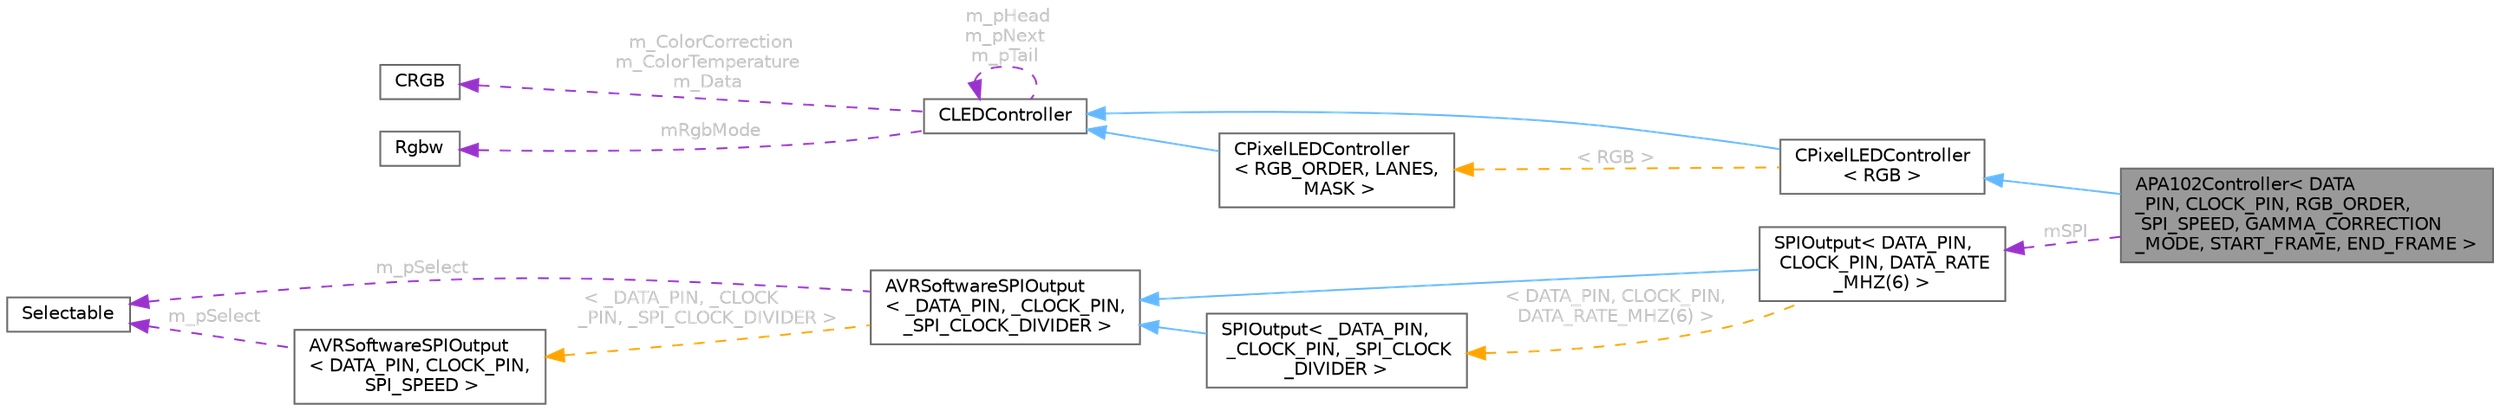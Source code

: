digraph "APA102Controller&lt; DATA_PIN, CLOCK_PIN, RGB_ORDER, SPI_SPEED, GAMMA_CORRECTION_MODE, START_FRAME, END_FRAME &gt;"
{
 // LATEX_PDF_SIZE
  bgcolor="transparent";
  edge [fontname=Helvetica,fontsize=10,labelfontname=Helvetica,labelfontsize=10];
  node [fontname=Helvetica,fontsize=10,shape=box,height=0.2,width=0.4];
  rankdir="LR";
  Node1 [id="Node000001",label="APA102Controller\< DATA\l_PIN, CLOCK_PIN, RGB_ORDER,\l SPI_SPEED, GAMMA_CORRECTION\l_MODE, START_FRAME, END_FRAME \>",height=0.2,width=0.4,color="gray40", fillcolor="grey60", style="filled", fontcolor="black",tooltip="APA102 controller class."];
  Node2 -> Node1 [id="edge1_Node000001_Node000002",dir="back",color="steelblue1",style="solid",tooltip=" "];
  Node2 [id="Node000002",label="CPixelLEDController\l\< RGB \>",height=0.2,width=0.4,color="gray40", fillcolor="white", style="filled",URL="$d0/dc9/class_c_pixel_l_e_d_controller.html",tooltip=" "];
  Node3 -> Node2 [id="edge2_Node000002_Node000003",dir="back",color="steelblue1",style="solid",tooltip=" "];
  Node3 [id="Node000003",label="CLEDController",height=0.2,width=0.4,color="gray40", fillcolor="white", style="filled",URL="$d6/d2c/class_c_l_e_d_controller.html",tooltip="Base definition for an LED controller."];
  Node4 -> Node3 [id="edge3_Node000003_Node000004",dir="back",color="darkorchid3",style="dashed",tooltip=" ",label=" m_ColorCorrection\nm_ColorTemperature\nm_Data",fontcolor="grey" ];
  Node4 [id="Node000004",label="CRGB",height=0.2,width=0.4,color="gray40", fillcolor="white", style="filled",URL="$db/d87/group___pixel_types.html#d7/d82/struct_c_r_g_b",tooltip="Representation of an RGB pixel (Red, Green, Blue)"];
  Node3 -> Node3 [id="edge4_Node000003_Node000003",dir="back",color="darkorchid3",style="dashed",tooltip=" ",label=" m_pHead\nm_pNext\nm_pTail",fontcolor="grey" ];
  Node5 -> Node3 [id="edge5_Node000003_Node000005",dir="back",color="darkorchid3",style="dashed",tooltip=" ",label=" mRgbMode",fontcolor="grey" ];
  Node5 [id="Node000005",label="Rgbw",height=0.2,width=0.4,color="gray40", fillcolor="white", style="filled",URL="$db/d74/struct_rgbw.html",tooltip=" "];
  Node6 -> Node2 [id="edge6_Node000002_Node000006",dir="back",color="orange",style="dashed",tooltip=" ",label=" \< RGB \>",fontcolor="grey" ];
  Node6 [id="Node000006",label="CPixelLEDController\l\< RGB_ORDER, LANES,\l MASK \>",height=0.2,width=0.4,color="gray40", fillcolor="white", style="filled",URL="$d0/dc9/class_c_pixel_l_e_d_controller.html",tooltip="Template extension of the CLEDController class."];
  Node3 -> Node6 [id="edge7_Node000006_Node000003",dir="back",color="steelblue1",style="solid",tooltip=" "];
  Node7 -> Node1 [id="edge8_Node000001_Node000007",dir="back",color="darkorchid3",style="dashed",tooltip=" ",label=" mSPI",fontcolor="grey" ];
  Node7 [id="Node000007",label="SPIOutput\< DATA_PIN,\l CLOCK_PIN, DATA_RATE\l_MHZ(6) \>",height=0.2,width=0.4,color="gray40", fillcolor="white", style="filled",URL="$d3/d97/class_s_p_i_output.html",tooltip=" "];
  Node8 -> Node7 [id="edge9_Node000007_Node000008",dir="back",color="steelblue1",style="solid",tooltip=" "];
  Node8 [id="Node000008",label="AVRSoftwareSPIOutput\l\< _DATA_PIN, _CLOCK_PIN,\l _SPI_CLOCK_DIVIDER \>",height=0.2,width=0.4,color="gray40", fillcolor="white", style="filled",URL="$dc/d57/class_a_v_r_software_s_p_i_output.html",tooltip=" "];
  Node9 -> Node8 [id="edge10_Node000008_Node000009",dir="back",color="darkorchid3",style="dashed",tooltip=" ",label=" m_pSelect",fontcolor="grey" ];
  Node9 [id="Node000009",label="Selectable",height=0.2,width=0.4,color="gray40", fillcolor="white", style="filled",URL="$dd/da1/class_selectable.html",tooltip="Abstract class for \"selectable\" things."];
  Node10 -> Node8 [id="edge11_Node000008_Node000010",dir="back",color="orange",style="dashed",tooltip=" ",label=" \< _DATA_PIN, _CLOCK\l_PIN, _SPI_CLOCK_DIVIDER \>",fontcolor="grey" ];
  Node10 [id="Node000010",label="AVRSoftwareSPIOutput\l\< DATA_PIN, CLOCK_PIN,\l SPI_SPEED \>",height=0.2,width=0.4,color="gray40", fillcolor="white", style="filled",URL="$dc/d57/class_a_v_r_software_s_p_i_output.html",tooltip="Software SPI (aka bit-banging) support Includes aggressive optimizations for when the clock and data ..."];
  Node9 -> Node10 [id="edge12_Node000010_Node000009",dir="back",color="darkorchid3",style="dashed",tooltip=" ",label=" m_pSelect",fontcolor="grey" ];
  Node11 -> Node7 [id="edge13_Node000007_Node000011",dir="back",color="orange",style="dashed",tooltip=" ",label=" \< DATA_PIN, CLOCK_PIN,\l DATA_RATE_MHZ(6) \>",fontcolor="grey" ];
  Node11 [id="Node000011",label="SPIOutput\< _DATA_PIN,\l _CLOCK_PIN, _SPI_CLOCK\l_DIVIDER \>",height=0.2,width=0.4,color="gray40", fillcolor="white", style="filled",URL="$d3/d97/class_s_p_i_output.html",tooltip="Hardware SPI output."];
  Node8 -> Node11 [id="edge14_Node000011_Node000008",dir="back",color="steelblue1",style="solid",tooltip=" "];
}
